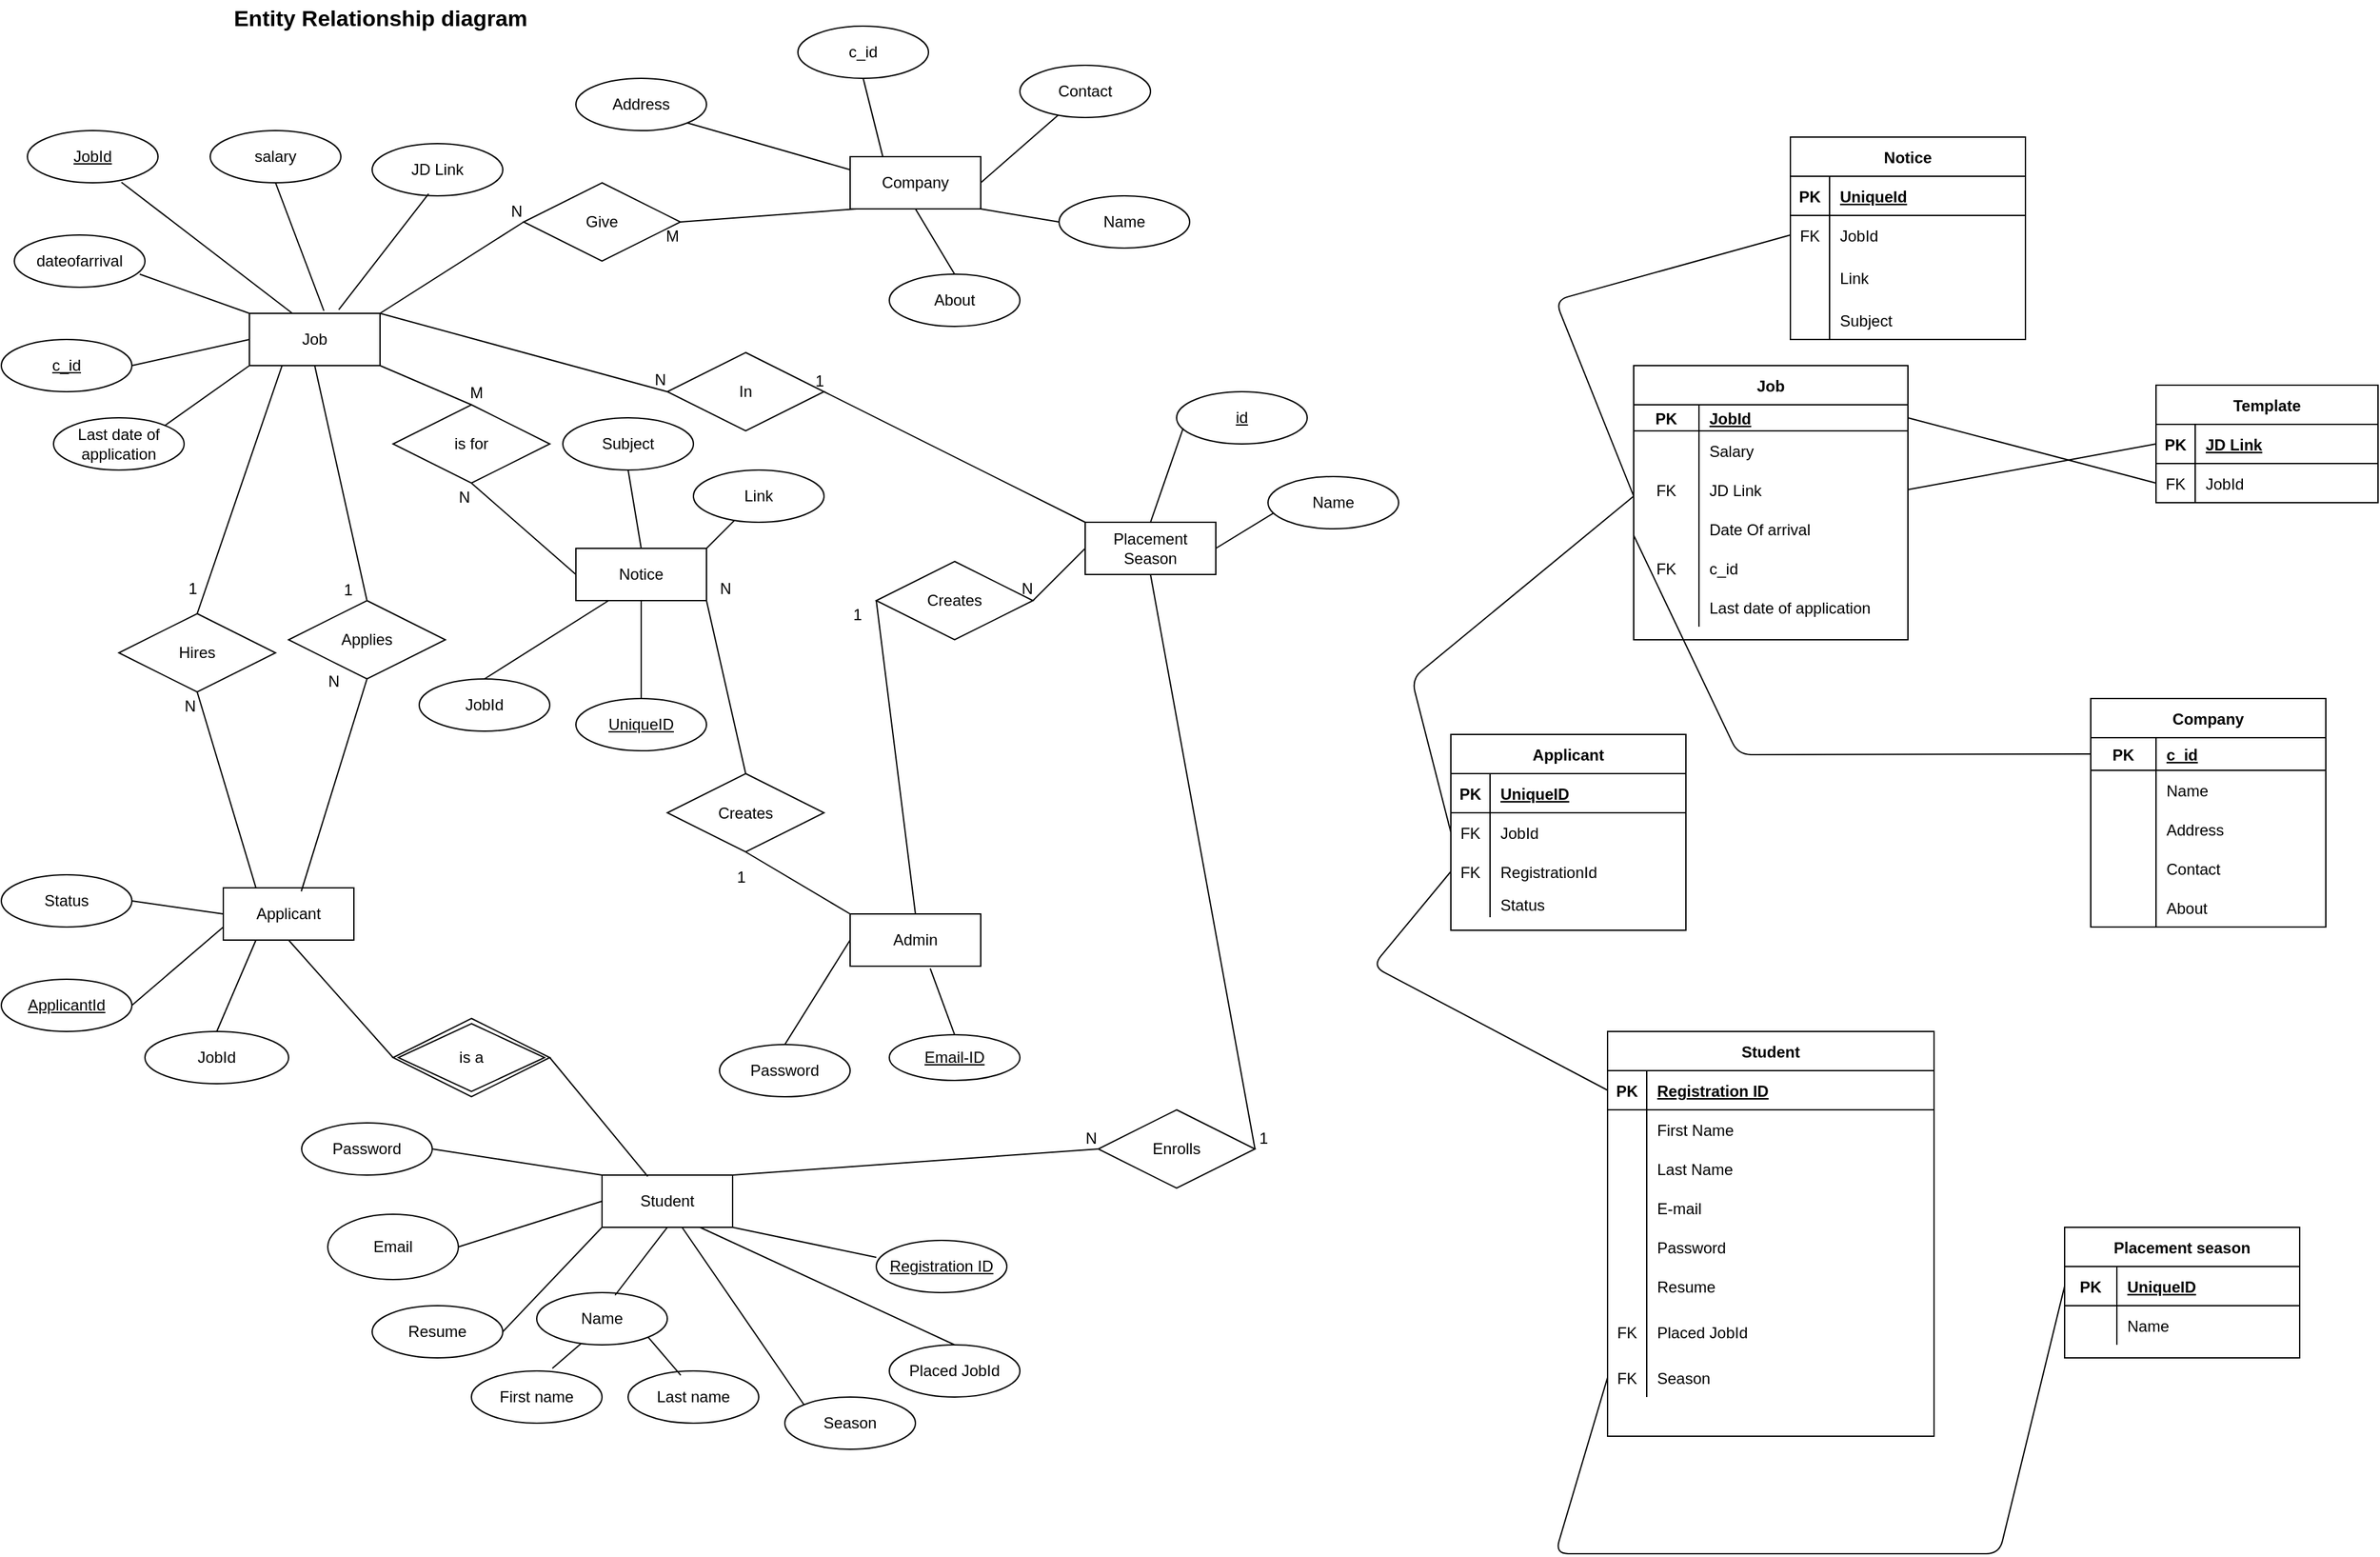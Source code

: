 <mxfile version="13.6.5">
    <diagram id="9vSM2fw5nntJJS571F1C" name="Page-1">
        <mxGraphModel dx="1897" dy="1115" grid="1" gridSize="10" guides="1" tooltips="1" connect="1" arrows="1" fold="1" page="1" pageScale="1" pageWidth="827" pageHeight="1169" math="0" shadow="0">
            <root>
                <mxCell id="0"/>
                <mxCell id="1" parent="0"/>
                <mxCell id="GA4Un4tNfJ17--tkjBRD-1" value="Admin" style="whiteSpace=wrap;html=1;align=center;" parent="1" vertex="1">
                    <mxGeometry x="680" y="740" width="100" height="40" as="geometry"/>
                </mxCell>
                <mxCell id="GA4Un4tNfJ17--tkjBRD-2" value="Password" style="ellipse;whiteSpace=wrap;html=1;align=center;" parent="1" vertex="1">
                    <mxGeometry x="580" y="840" width="100" height="40" as="geometry"/>
                </mxCell>
                <mxCell id="GA4Un4tNfJ17--tkjBRD-3" value="Email-ID" style="ellipse;whiteSpace=wrap;html=1;align=center;fontStyle=4;" parent="1" vertex="1">
                    <mxGeometry x="710" y="832.5" width="100" height="35" as="geometry"/>
                </mxCell>
                <mxCell id="GA4Un4tNfJ17--tkjBRD-10" value="Company" style="whiteSpace=wrap;html=1;align=center;" parent="1" vertex="1">
                    <mxGeometry x="680" y="160" width="100" height="40" as="geometry"/>
                </mxCell>
                <mxCell id="GA4Un4tNfJ17--tkjBRD-22" value="Address" style="ellipse;whiteSpace=wrap;html=1;align=center;" parent="1" vertex="1">
                    <mxGeometry x="470" y="100" width="100" height="40" as="geometry"/>
                </mxCell>
                <mxCell id="GA4Un4tNfJ17--tkjBRD-25" value="Contact" style="ellipse;whiteSpace=wrap;html=1;align=center;" parent="1" vertex="1">
                    <mxGeometry x="810" y="90" width="100" height="40" as="geometry"/>
                </mxCell>
                <mxCell id="GA4Un4tNfJ17--tkjBRD-27" value="salary&lt;br&gt;" style="ellipse;whiteSpace=wrap;html=1;align=center;" parent="1" vertex="1">
                    <mxGeometry x="190" y="140" width="100" height="40" as="geometry"/>
                </mxCell>
                <mxCell id="GA4Un4tNfJ17--tkjBRD-28" value="dateofarrival" style="ellipse;whiteSpace=wrap;html=1;align=center;strokeWidth=1;" parent="1" vertex="1">
                    <mxGeometry x="40" y="220" width="100" height="40" as="geometry"/>
                </mxCell>
                <mxCell id="GA4Un4tNfJ17--tkjBRD-31" value="Student" style="whiteSpace=wrap;html=1;align=center;" parent="1" vertex="1">
                    <mxGeometry x="490" y="940" width="100" height="40" as="geometry"/>
                </mxCell>
                <mxCell id="GA4Un4tNfJ17--tkjBRD-32" value="Registration ID" style="ellipse;whiteSpace=wrap;html=1;align=center;fontStyle=4;" parent="1" vertex="1">
                    <mxGeometry x="700" y="990" width="100" height="40" as="geometry"/>
                </mxCell>
                <mxCell id="GA4Un4tNfJ17--tkjBRD-33" value="Password" style="ellipse;whiteSpace=wrap;html=1;align=center;" parent="1" vertex="1">
                    <mxGeometry x="260" y="900" width="100" height="40" as="geometry"/>
                </mxCell>
                <mxCell id="GA4Un4tNfJ17--tkjBRD-35" value="Resume" style="ellipse;whiteSpace=wrap;html=1;align=center;" parent="1" vertex="1">
                    <mxGeometry x="314" y="1040" width="100" height="40" as="geometry"/>
                </mxCell>
                <mxCell id="GA4Un4tNfJ17--tkjBRD-36" value="Email" style="ellipse;whiteSpace=wrap;html=1;align=center;" parent="1" vertex="1">
                    <mxGeometry x="280" y="970" width="100" height="50" as="geometry"/>
                </mxCell>
                <mxCell id="GA4Un4tNfJ17--tkjBRD-61" value="&lt;font style=&quot;font-size: 17px;&quot;&gt;&lt;b style=&quot;font-size: 17px;&quot;&gt;&lt;span style=&quot;font-size: 17px;&quot;&gt;Entity Relationship diagram&lt;/span&gt;&lt;/b&gt;&lt;/font&gt;" style="text;html=1;align=center;verticalAlign=middle;resizable=0;points=[];autosize=1;strokeWidth=1;fillColor=none;fontStyle=0;fontSize=17;" parent="1" vertex="1">
                    <mxGeometry x="200" y="40" width="240" height="30" as="geometry"/>
                </mxCell>
                <mxCell id="6" value="Placement Season" style="whiteSpace=wrap;html=1;align=center;" parent="1" vertex="1">
                    <mxGeometry x="860" y="440" width="100" height="40" as="geometry"/>
                </mxCell>
                <mxCell id="7" value="Creates" style="shape=rhombus;perimeter=rhombusPerimeter;whiteSpace=wrap;html=1;align=center;" parent="1" vertex="1">
                    <mxGeometry x="700" y="470" width="120" height="60" as="geometry"/>
                </mxCell>
                <mxCell id="10" value="Name" style="ellipse;whiteSpace=wrap;html=1;align=center;" parent="1" vertex="1">
                    <mxGeometry x="440" y="1030" width="100" height="40" as="geometry"/>
                </mxCell>
                <mxCell id="269" value="Notice" style="shape=table;startSize=30;container=1;collapsible=1;childLayout=tableLayout;fixedRows=1;rowLines=0;fontStyle=1;align=center;resizeLast=1;" parent="1" vertex="1">
                    <mxGeometry x="1400" y="145" width="180" height="155" as="geometry"/>
                </mxCell>
                <mxCell id="270" value="" style="shape=partialRectangle;collapsible=0;dropTarget=0;pointerEvents=0;fillColor=none;top=0;left=0;bottom=1;right=0;points=[[0,0.5],[1,0.5]];portConstraint=eastwest;" parent="269" vertex="1">
                    <mxGeometry y="30" width="180" height="30" as="geometry"/>
                </mxCell>
                <mxCell id="271" value="PK" style="shape=partialRectangle;connectable=0;fillColor=none;top=0;left=0;bottom=0;right=0;fontStyle=1;overflow=hidden;" parent="270" vertex="1">
                    <mxGeometry width="30" height="30" as="geometry"/>
                </mxCell>
                <mxCell id="272" value="UniqueId" style="shape=partialRectangle;connectable=0;fillColor=none;top=0;left=0;bottom=0;right=0;align=left;spacingLeft=6;fontStyle=5;overflow=hidden;" parent="270" vertex="1">
                    <mxGeometry x="30" width="150" height="30" as="geometry"/>
                </mxCell>
                <mxCell id="273" value="" style="shape=partialRectangle;collapsible=0;dropTarget=0;pointerEvents=0;fillColor=none;top=0;left=0;bottom=0;right=0;points=[[0,0.5],[1,0.5]];portConstraint=eastwest;" parent="269" vertex="1">
                    <mxGeometry y="60" width="180" height="30" as="geometry"/>
                </mxCell>
                <mxCell id="274" value="FK" style="shape=partialRectangle;connectable=0;fillColor=none;top=0;left=0;bottom=0;right=0;editable=1;overflow=hidden;" parent="273" vertex="1">
                    <mxGeometry width="30" height="30" as="geometry"/>
                </mxCell>
                <mxCell id="275" value="JobId" style="shape=partialRectangle;connectable=0;fillColor=none;top=0;left=0;bottom=0;right=0;align=left;spacingLeft=6;overflow=hidden;" parent="273" vertex="1">
                    <mxGeometry x="30" width="150" height="30" as="geometry"/>
                </mxCell>
                <mxCell id="276" value="" style="shape=partialRectangle;collapsible=0;dropTarget=0;pointerEvents=0;fillColor=none;top=0;left=0;bottom=0;right=0;points=[[0,0.5],[1,0.5]];portConstraint=eastwest;" parent="269" vertex="1">
                    <mxGeometry y="90" width="180" height="35" as="geometry"/>
                </mxCell>
                <mxCell id="277" value="" style="shape=partialRectangle;connectable=0;fillColor=none;top=0;left=0;bottom=0;right=0;editable=1;overflow=hidden;" parent="276" vertex="1">
                    <mxGeometry width="30" height="35" as="geometry"/>
                </mxCell>
                <mxCell id="278" value="Link" style="shape=partialRectangle;connectable=0;fillColor=none;top=0;left=0;bottom=0;right=0;align=left;spacingLeft=6;overflow=hidden;" parent="276" vertex="1">
                    <mxGeometry x="30" width="150" height="35" as="geometry"/>
                </mxCell>
                <mxCell id="342" value="" style="shape=partialRectangle;collapsible=0;dropTarget=0;pointerEvents=0;fillColor=none;top=0;left=0;bottom=0;right=0;points=[[0,0.5],[1,0.5]];portConstraint=eastwest;" vertex="1" parent="269">
                    <mxGeometry y="125" width="180" height="30" as="geometry"/>
                </mxCell>
                <mxCell id="343" value="" style="shape=partialRectangle;connectable=0;fillColor=none;top=0;left=0;bottom=0;right=0;editable=1;overflow=hidden;" vertex="1" parent="342">
                    <mxGeometry width="30" height="30" as="geometry"/>
                </mxCell>
                <mxCell id="344" value="Subject" style="shape=partialRectangle;connectable=0;fillColor=none;top=0;left=0;bottom=0;right=0;align=left;spacingLeft=6;overflow=hidden;" vertex="1" parent="342">
                    <mxGeometry x="30" width="150" height="30" as="geometry"/>
                </mxCell>
                <mxCell id="12" value="First name" style="ellipse;whiteSpace=wrap;html=1;align=center;" parent="1" vertex="1">
                    <mxGeometry x="390" y="1090" width="100" height="40" as="geometry"/>
                </mxCell>
                <mxCell id="14" value="Last name" style="ellipse;whiteSpace=wrap;html=1;align=center;" parent="1" vertex="1">
                    <mxGeometry x="510" y="1090" width="100" height="40" as="geometry"/>
                </mxCell>
                <mxCell id="21" value="" style="endArrow=none;html=1;entryX=0;entryY=0.5;entryDx=0;entryDy=0;exitX=0.5;exitY=0;exitDx=0;exitDy=0;" parent="1" source="GA4Un4tNfJ17--tkjBRD-1" target="7" edge="1">
                    <mxGeometry relative="1" as="geometry">
                        <mxPoint x="610" y="580" as="sourcePoint"/>
                        <mxPoint x="620" y="580" as="targetPoint"/>
                    </mxGeometry>
                </mxCell>
                <mxCell id="22" value="1" style="resizable=0;html=1;align=right;verticalAlign=bottom;" parent="21" connectable="0" vertex="1">
                    <mxGeometry x="1" relative="1" as="geometry">
                        <mxPoint x="-10" y="19.97" as="offset"/>
                    </mxGeometry>
                </mxCell>
                <mxCell id="23" value="" style="endArrow=none;html=1;entryX=1;entryY=0.5;entryDx=0;entryDy=0;exitX=0;exitY=0.5;exitDx=0;exitDy=0;" parent="1" source="6" target="7" edge="1">
                    <mxGeometry relative="1" as="geometry">
                        <mxPoint x="460" y="580" as="sourcePoint"/>
                        <mxPoint x="620" y="580" as="targetPoint"/>
                    </mxGeometry>
                </mxCell>
                <mxCell id="24" value="N" style="resizable=0;html=1;align=right;verticalAlign=bottom;" parent="23" connectable="0" vertex="1">
                    <mxGeometry x="1" relative="1" as="geometry"/>
                </mxCell>
                <mxCell id="32" value="id" style="ellipse;whiteSpace=wrap;html=1;align=center;fontStyle=4;" parent="1" vertex="1">
                    <mxGeometry x="930" y="340" width="100" height="40" as="geometry"/>
                </mxCell>
                <mxCell id="39" value="" style="endArrow=none;html=1;entryX=0.05;entryY=0.7;entryDx=0;entryDy=0;exitX=0.5;exitY=0;exitDx=0;exitDy=0;entryPerimeter=0;" parent="1" source="6" target="32" edge="1">
                    <mxGeometry relative="1" as="geometry">
                        <mxPoint x="1030" y="400" as="sourcePoint"/>
                        <mxPoint x="580" y="280" as="targetPoint"/>
                        <Array as="points"/>
                    </mxGeometry>
                </mxCell>
                <mxCell id="42" value="Enrolls" style="shape=rhombus;perimeter=rhombusPerimeter;whiteSpace=wrap;html=1;align=center;" parent="1" vertex="1">
                    <mxGeometry x="870" y="890" width="120" height="60" as="geometry"/>
                </mxCell>
                <mxCell id="45" value="" style="endArrow=none;html=1;exitX=1;exitY=0;exitDx=0;exitDy=0;entryX=0;entryY=0.5;entryDx=0;entryDy=0;" parent="1" source="GA4Un4tNfJ17--tkjBRD-31" target="42" edge="1">
                    <mxGeometry relative="1" as="geometry">
                        <mxPoint x="670" y="630" as="sourcePoint"/>
                        <mxPoint x="830" y="630" as="targetPoint"/>
                    </mxGeometry>
                </mxCell>
                <mxCell id="46" value="N" style="resizable=0;html=1;align=right;verticalAlign=bottom;" parent="45" connectable="0" vertex="1">
                    <mxGeometry x="1" relative="1" as="geometry"/>
                </mxCell>
                <mxCell id="49" value="Give" style="shape=rhombus;perimeter=rhombusPerimeter;whiteSpace=wrap;html=1;align=center;" parent="1" vertex="1">
                    <mxGeometry x="430" y="180" width="120" height="60" as="geometry"/>
                </mxCell>
                <mxCell id="60" value="" style="endArrow=none;html=1;entryX=1;entryY=0.5;entryDx=0;entryDy=0;exitX=0.5;exitY=1;exitDx=0;exitDy=0;" parent="1" source="6" target="42" edge="1">
                    <mxGeometry relative="1" as="geometry">
                        <mxPoint x="510" y="590" as="sourcePoint"/>
                        <mxPoint x="670" y="590" as="targetPoint"/>
                    </mxGeometry>
                </mxCell>
                <mxCell id="61" value="1" style="resizable=0;html=1;align=right;verticalAlign=bottom;" parent="60" connectable="0" vertex="1">
                    <mxGeometry x="1" relative="1" as="geometry">
                        <mxPoint x="10.1" y="0.54" as="offset"/>
                    </mxGeometry>
                </mxCell>
                <mxCell id="62" value="" style="endArrow=none;html=1;exitX=0.35;exitY=0.025;exitDx=0;exitDy=0;exitPerimeter=0;entryX=1;entryY=0.5;entryDx=0;entryDy=0;" parent="1" source="GA4Un4tNfJ17--tkjBRD-31" target="309" edge="1">
                    <mxGeometry relative="1" as="geometry">
                        <mxPoint x="410" y="820" as="sourcePoint"/>
                        <mxPoint x="410" y="820" as="targetPoint"/>
                    </mxGeometry>
                </mxCell>
                <mxCell id="63" value="" style="resizable=0;html=1;align=right;verticalAlign=bottom;" parent="62" connectable="0" vertex="1">
                    <mxGeometry x="1" relative="1" as="geometry">
                        <mxPoint x="-0.13" y="19.9" as="offset"/>
                    </mxGeometry>
                </mxCell>
                <mxCell id="67" value="Job" style="whiteSpace=wrap;html=1;align=center;" parent="1" vertex="1">
                    <mxGeometry x="220" y="280" width="100" height="40" as="geometry"/>
                </mxCell>
                <mxCell id="70" value="" style="endArrow=none;html=1;entryX=0.5;entryY=1;entryDx=0;entryDy=0;exitX=0.57;exitY=-0.05;exitDx=0;exitDy=0;exitPerimeter=0;" parent="1" source="67" target="GA4Un4tNfJ17--tkjBRD-27" edge="1">
                    <mxGeometry relative="1" as="geometry">
                        <mxPoint x="330" y="460" as="sourcePoint"/>
                        <mxPoint x="490" y="460" as="targetPoint"/>
                    </mxGeometry>
                </mxCell>
                <mxCell id="72" value="" style="endArrow=none;html=1;exitX=0.5;exitY=0;exitDx=0;exitDy=0;entryX=0;entryY=0.5;entryDx=0;entryDy=0;" parent="1" source="GA4Un4tNfJ17--tkjBRD-2" target="GA4Un4tNfJ17--tkjBRD-1" edge="1">
                    <mxGeometry relative="1" as="geometry">
                        <mxPoint x="330" y="460" as="sourcePoint"/>
                        <mxPoint x="490" y="460" as="targetPoint"/>
                    </mxGeometry>
                </mxCell>
                <mxCell id="73" value="" style="endArrow=none;html=1;exitX=0.5;exitY=0;exitDx=0;exitDy=0;entryX=0.613;entryY=1.042;entryDx=0;entryDy=0;entryPerimeter=0;" parent="1" source="GA4Un4tNfJ17--tkjBRD-3" target="GA4Un4tNfJ17--tkjBRD-1" edge="1">
                    <mxGeometry relative="1" as="geometry">
                        <mxPoint x="330" y="460" as="sourcePoint"/>
                        <mxPoint x="490" y="460" as="targetPoint"/>
                    </mxGeometry>
                </mxCell>
                <mxCell id="75" value="" style="endArrow=none;html=1;exitX=0.96;exitY=0.75;exitDx=0;exitDy=0;exitPerimeter=0;entryX=0;entryY=0;entryDx=0;entryDy=0;" parent="1" source="GA4Un4tNfJ17--tkjBRD-28" target="67" edge="1">
                    <mxGeometry relative="1" as="geometry">
                        <mxPoint x="330" y="340" as="sourcePoint"/>
                        <mxPoint x="490" y="340" as="targetPoint"/>
                    </mxGeometry>
                </mxCell>
                <mxCell id="78" value="" style="endArrow=none;html=1;entryX=1;entryY=0.5;entryDx=0;entryDy=0;" parent="1" source="GA4Un4tNfJ17--tkjBRD-25" target="GA4Un4tNfJ17--tkjBRD-10" edge="1">
                    <mxGeometry relative="1" as="geometry">
                        <mxPoint x="414" y="249.5" as="sourcePoint"/>
                        <mxPoint x="574" y="249.5" as="targetPoint"/>
                    </mxGeometry>
                </mxCell>
                <mxCell id="79" value="" style="endArrow=none;html=1;exitX=0.5;exitY=1;exitDx=0;exitDy=0;entryX=0.25;entryY=0;entryDx=0;entryDy=0;" parent="1" source="106" target="GA4Un4tNfJ17--tkjBRD-10" edge="1">
                    <mxGeometry relative="1" as="geometry">
                        <mxPoint x="701" y="108" as="sourcePoint"/>
                        <mxPoint x="630" y="160" as="targetPoint"/>
                    </mxGeometry>
                </mxCell>
                <mxCell id="80" value="" style="endArrow=none;html=1;entryX=0;entryY=0.25;entryDx=0;entryDy=0;exitX=1;exitY=1;exitDx=0;exitDy=0;" parent="1" source="GA4Un4tNfJ17--tkjBRD-22" target="GA4Un4tNfJ17--tkjBRD-10" edge="1">
                    <mxGeometry relative="1" as="geometry">
                        <mxPoint x="330" y="340" as="sourcePoint"/>
                        <mxPoint x="490" y="340" as="targetPoint"/>
                    </mxGeometry>
                </mxCell>
                <mxCell id="82" value="In" style="shape=rhombus;perimeter=rhombusPerimeter;whiteSpace=wrap;html=1;align=center;" parent="1" vertex="1">
                    <mxGeometry x="540" y="310" width="120" height="60" as="geometry"/>
                </mxCell>
                <mxCell id="84" value="" style="endArrow=none;html=1;entryX=0;entryY=0.5;entryDx=0;entryDy=0;" parent="1" target="82" edge="1">
                    <mxGeometry relative="1" as="geometry">
                        <mxPoint x="320" y="280" as="sourcePoint"/>
                        <mxPoint x="490" y="340" as="targetPoint"/>
                    </mxGeometry>
                </mxCell>
                <mxCell id="85" value="N" style="resizable=0;html=1;align=right;verticalAlign=bottom;" parent="84" connectable="0" vertex="1">
                    <mxGeometry x="1" relative="1" as="geometry"/>
                </mxCell>
                <mxCell id="86" value="" style="endArrow=none;html=1;entryX=1;entryY=0.5;entryDx=0;entryDy=0;exitX=0;exitY=0;exitDx=0;exitDy=0;" parent="1" source="6" target="82" edge="1">
                    <mxGeometry relative="1" as="geometry">
                        <mxPoint x="330" y="340" as="sourcePoint"/>
                        <mxPoint x="760" y="410" as="targetPoint"/>
                    </mxGeometry>
                </mxCell>
                <mxCell id="87" value="1" style="resizable=0;html=1;align=right;verticalAlign=bottom;" parent="86" connectable="0" vertex="1">
                    <mxGeometry x="1" relative="1" as="geometry"/>
                </mxCell>
                <mxCell id="88" value="" style="endArrow=none;html=1;entryX=1;entryY=0.5;entryDx=0;entryDy=0;exitX=0;exitY=1;exitDx=0;exitDy=0;" parent="1" target="49" edge="1">
                    <mxGeometry relative="1" as="geometry">
                        <mxPoint x="685" y="200" as="sourcePoint"/>
                        <mxPoint x="555" y="210" as="targetPoint"/>
                    </mxGeometry>
                </mxCell>
                <mxCell id="89" value="M" style="resizable=0;html=1;align=right;verticalAlign=bottom;" parent="88" connectable="0" vertex="1">
                    <mxGeometry x="1" relative="1" as="geometry">
                        <mxPoint x="-0.02" y="19.71" as="offset"/>
                    </mxGeometry>
                </mxCell>
                <mxCell id="93" value="" style="endArrow=none;html=1;entryX=0;entryY=0.5;entryDx=0;entryDy=0;exitX=1;exitY=0;exitDx=0;exitDy=0;" parent="1" source="67" target="49" edge="1">
                    <mxGeometry relative="1" as="geometry">
                        <mxPoint x="330" y="420" as="sourcePoint"/>
                        <mxPoint x="490" y="420" as="targetPoint"/>
                    </mxGeometry>
                </mxCell>
                <mxCell id="94" value="N" style="resizable=0;html=1;align=right;verticalAlign=bottom;" parent="93" connectable="0" vertex="1">
                    <mxGeometry x="1" relative="1" as="geometry">
                        <mxPoint x="-0.24" y="0.15" as="offset"/>
                    </mxGeometry>
                </mxCell>
                <mxCell id="95" value="" style="endArrow=none;html=1;exitX=0.5;exitY=1;exitDx=0;exitDy=0;entryX=0.6;entryY=0.05;entryDx=0;entryDy=0;curved=1;entryPerimeter=0;" parent="1" source="GA4Un4tNfJ17--tkjBRD-31" target="10" edge="1">
                    <mxGeometry relative="1" as="geometry">
                        <mxPoint x="516" y="600" as="sourcePoint"/>
                        <mxPoint x="470" y="750" as="targetPoint"/>
                        <Array as="points"/>
                    </mxGeometry>
                </mxCell>
                <mxCell id="96" value="" style="endArrow=none;html=1;exitX=1;exitY=1;exitDx=0;exitDy=0;entryX=0;entryY=0.325;entryDx=0;entryDy=0;curved=1;entryPerimeter=0;" parent="1" source="GA4Un4tNfJ17--tkjBRD-31" target="GA4Un4tNfJ17--tkjBRD-32" edge="1">
                    <mxGeometry relative="1" as="geometry">
                        <mxPoint x="516" y="660" as="sourcePoint"/>
                        <mxPoint x="470" y="810" as="targetPoint"/>
                        <Array as="points"/>
                    </mxGeometry>
                </mxCell>
                <mxCell id="97" value="" style="endArrow=none;html=1;exitX=1;exitY=0.5;exitDx=0;exitDy=0;entryX=0;entryY=1;entryDx=0;entryDy=0;" parent="1" source="GA4Un4tNfJ17--tkjBRD-35" target="GA4Un4tNfJ17--tkjBRD-31" edge="1">
                    <mxGeometry relative="1" as="geometry">
                        <mxPoint x="410" y="740" as="sourcePoint"/>
                        <mxPoint x="570" y="740" as="targetPoint"/>
                    </mxGeometry>
                </mxCell>
                <mxCell id="98" value="" style="endArrow=none;html=1;entryX=0;entryY=0.5;entryDx=0;entryDy=0;exitX=1;exitY=0.5;exitDx=0;exitDy=0;" parent="1" source="GA4Un4tNfJ17--tkjBRD-36" target="GA4Un4tNfJ17--tkjBRD-31" edge="1">
                    <mxGeometry relative="1" as="geometry">
                        <mxPoint x="230" y="810" as="sourcePoint"/>
                        <mxPoint x="390" y="810" as="targetPoint"/>
                    </mxGeometry>
                </mxCell>
                <mxCell id="99" value="" style="endArrow=none;html=1;exitX=1;exitY=0.5;exitDx=0;exitDy=0;entryX=0;entryY=0;entryDx=0;entryDy=0;" parent="1" source="GA4Un4tNfJ17--tkjBRD-33" target="GA4Un4tNfJ17--tkjBRD-31" edge="1">
                    <mxGeometry relative="1" as="geometry">
                        <mxPoint x="410" y="740" as="sourcePoint"/>
                        <mxPoint x="570" y="740" as="targetPoint"/>
                    </mxGeometry>
                </mxCell>
                <mxCell id="100" value="" style="endArrow=none;html=1;entryX=1;entryY=1;entryDx=0;entryDy=0;exitX=0.403;exitY=0.083;exitDx=0;exitDy=0;exitPerimeter=0;" parent="1" source="14" target="10" edge="1">
                    <mxGeometry relative="1" as="geometry">
                        <mxPoint x="410" y="1100" as="sourcePoint"/>
                        <mxPoint x="570" y="1100" as="targetPoint"/>
                    </mxGeometry>
                </mxCell>
                <mxCell id="101" value="" style="endArrow=none;html=1;entryX=0.34;entryY=0.975;entryDx=0;entryDy=0;entryPerimeter=0;exitX=0.62;exitY=-0.05;exitDx=0;exitDy=0;exitPerimeter=0;" parent="1" source="12" target="10" edge="1">
                    <mxGeometry relative="1" as="geometry">
                        <mxPoint x="140" y="1080" as="sourcePoint"/>
                        <mxPoint x="300" y="1080" as="targetPoint"/>
                    </mxGeometry>
                </mxCell>
                <mxCell id="102" value="" style="endArrow=none;html=1;entryX=0.5;entryY=0;entryDx=0;entryDy=0;exitX=0.5;exitY=1;exitDx=0;exitDy=0;" parent="1" source="67" target="370" edge="1">
                    <mxGeometry relative="1" as="geometry">
                        <mxPoint x="120" y="530" as="sourcePoint"/>
                        <mxPoint x="310.0" y="500" as="targetPoint"/>
                    </mxGeometry>
                </mxCell>
                <mxCell id="103" value="1" style="resizable=0;html=1;align=right;verticalAlign=bottom;" parent="102" connectable="0" vertex="1">
                    <mxGeometry x="1" relative="1" as="geometry">
                        <mxPoint x="-10.03" y="-0.1" as="offset"/>
                    </mxGeometry>
                </mxCell>
                <mxCell id="104" value="c_id" style="ellipse;whiteSpace=wrap;html=1;align=center;fontStyle=4;" parent="1" vertex="1">
                    <mxGeometry x="30" y="300" width="100" height="40" as="geometry"/>
                </mxCell>
                <mxCell id="105" value="" style="endArrow=none;html=1;exitX=1;exitY=0.5;exitDx=0;exitDy=0;entryX=0;entryY=0.5;entryDx=0;entryDy=0;curved=1;" parent="1" source="104" target="67" edge="1">
                    <mxGeometry relative="1" as="geometry">
                        <mxPoint x="516" y="400" as="sourcePoint"/>
                        <mxPoint x="470" y="550" as="targetPoint"/>
                        <Array as="points"/>
                    </mxGeometry>
                </mxCell>
                <mxCell id="106" value="c_id" style="ellipse;whiteSpace=wrap;html=1;align=center;" parent="1" vertex="1">
                    <mxGeometry x="640" y="60" width="100" height="40" as="geometry"/>
                </mxCell>
                <mxCell id="123" value="Hires" style="shape=rhombus;perimeter=rhombusPerimeter;whiteSpace=wrap;html=1;align=center;" parent="1" vertex="1">
                    <mxGeometry x="120" y="510" width="120" height="60" as="geometry"/>
                </mxCell>
                <mxCell id="125" value="" style="endArrow=none;html=1;exitX=0.25;exitY=1;exitDx=0;exitDy=0;entryX=0.5;entryY=0;entryDx=0;entryDy=0;" parent="1" source="67" target="123" edge="1">
                    <mxGeometry relative="1" as="geometry">
                        <mxPoint x="280" y="520" as="sourcePoint"/>
                        <mxPoint x="440" y="520" as="targetPoint"/>
                    </mxGeometry>
                </mxCell>
                <mxCell id="126" value="1" style="resizable=0;html=1;align=right;verticalAlign=bottom;" parent="125" connectable="0" vertex="1">
                    <mxGeometry x="1" relative="1" as="geometry">
                        <mxPoint x="0.1" y="-10.49" as="offset"/>
                    </mxGeometry>
                </mxCell>
                <mxCell id="127" value="" style="endArrow=none;html=1;entryX=0.5;entryY=1;entryDx=0;entryDy=0;exitX=0.25;exitY=0;exitDx=0;exitDy=0;" parent="1" source="310" target="123" edge="1">
                    <mxGeometry relative="1" as="geometry">
                        <mxPoint x="200" y="650" as="sourcePoint"/>
                        <mxPoint x="110" y="640" as="targetPoint"/>
                    </mxGeometry>
                </mxCell>
                <mxCell id="128" value="N" style="resizable=0;html=1;align=right;verticalAlign=bottom;" parent="127" connectable="0" vertex="1">
                    <mxGeometry x="1" relative="1" as="geometry">
                        <mxPoint x="-0.22" y="19.82" as="offset"/>
                    </mxGeometry>
                </mxCell>
                <mxCell id="129" value="Placed JobId" style="ellipse;whiteSpace=wrap;html=1;align=center;" parent="1" vertex="1">
                    <mxGeometry x="710" y="1070" width="100" height="40" as="geometry"/>
                </mxCell>
                <mxCell id="132" value="" style="endArrow=none;html=1;entryX=0.5;entryY=0;entryDx=0;entryDy=0;exitX=0.75;exitY=1;exitDx=0;exitDy=0;" parent="1" source="GA4Un4tNfJ17--tkjBRD-31" target="129" edge="1">
                    <mxGeometry relative="1" as="geometry">
                        <mxPoint x="160" y="970" as="sourcePoint"/>
                        <mxPoint x="320" y="970" as="targetPoint"/>
                        <Array as="points"/>
                    </mxGeometry>
                </mxCell>
                <mxCell id="133" value="About" style="ellipse;whiteSpace=wrap;html=1;align=center;" parent="1" vertex="1">
                    <mxGeometry x="710" y="250" width="100" height="40" as="geometry"/>
                </mxCell>
                <mxCell id="134" value="" style="endArrow=none;html=1;exitX=0.5;exitY=1;exitDx=0;exitDy=0;entryX=0.5;entryY=0;entryDx=0;entryDy=0;" parent="1" source="GA4Un4tNfJ17--tkjBRD-10" target="133" edge="1">
                    <mxGeometry relative="1" as="geometry">
                        <mxPoint x="400" y="310" as="sourcePoint"/>
                        <mxPoint x="560" y="310" as="targetPoint"/>
                    </mxGeometry>
                </mxCell>
                <mxCell id="148" value="Creates" style="shape=rhombus;perimeter=rhombusPerimeter;whiteSpace=wrap;html=1;align=center;" parent="1" vertex="1">
                    <mxGeometry x="540" y="632.5" width="120" height="60" as="geometry"/>
                </mxCell>
                <mxCell id="152" value="Notice" style="whiteSpace=wrap;html=1;align=center;" parent="1" vertex="1">
                    <mxGeometry x="470" y="460" width="100" height="40" as="geometry"/>
                </mxCell>
                <mxCell id="153" value="is for" style="shape=rhombus;perimeter=rhombusPerimeter;whiteSpace=wrap;html=1;align=center;" parent="1" vertex="1">
                    <mxGeometry x="330" y="350" width="120" height="60" as="geometry"/>
                </mxCell>
                <mxCell id="154" value="" style="endArrow=none;html=1;exitX=0;exitY=0.5;exitDx=0;exitDy=0;entryX=0.5;entryY=1;entryDx=0;entryDy=0;" parent="1" source="152" target="153" edge="1">
                    <mxGeometry relative="1" as="geometry">
                        <mxPoint x="420" y="410" as="sourcePoint"/>
                        <mxPoint x="580" y="410" as="targetPoint"/>
                    </mxGeometry>
                </mxCell>
                <mxCell id="155" value="N" style="resizable=0;html=1;align=right;verticalAlign=bottom;" parent="154" connectable="0" vertex="1">
                    <mxGeometry x="1" relative="1" as="geometry">
                        <mxPoint x="-0.19" y="19.96" as="offset"/>
                    </mxGeometry>
                </mxCell>
                <mxCell id="157" value="" style="endArrow=none;html=1;exitX=1;exitY=1;exitDx=0;exitDy=0;entryX=0.5;entryY=0;entryDx=0;entryDy=0;" parent="1" source="67" target="153" edge="1">
                    <mxGeometry relative="1" as="geometry">
                        <mxPoint x="420" y="520" as="sourcePoint"/>
                        <mxPoint x="580" y="520" as="targetPoint"/>
                    </mxGeometry>
                </mxCell>
                <mxCell id="158" value="M" style="resizable=0;html=1;align=right;verticalAlign=bottom;" parent="157" connectable="0" vertex="1">
                    <mxGeometry x="1" relative="1" as="geometry">
                        <mxPoint x="10.07" y="0.05" as="offset"/>
                    </mxGeometry>
                </mxCell>
                <mxCell id="159" value="" style="endArrow=none;html=1;exitX=0.5;exitY=0;exitDx=0;exitDy=0;entryX=1;entryY=1;entryDx=0;entryDy=0;" parent="1" source="148" target="152" edge="1">
                    <mxGeometry relative="1" as="geometry">
                        <mxPoint x="420" y="480" as="sourcePoint"/>
                        <mxPoint x="580" y="480" as="targetPoint"/>
                    </mxGeometry>
                </mxCell>
                <mxCell id="160" value="N" style="resizable=0;html=1;align=right;verticalAlign=bottom;" parent="159" connectable="0" vertex="1">
                    <mxGeometry x="1" relative="1" as="geometry">
                        <mxPoint x="19.95" y="-0.03" as="offset"/>
                    </mxGeometry>
                </mxCell>
                <mxCell id="188" value="JobId" style="ellipse;whiteSpace=wrap;html=1;align=center;fontStyle=4;" parent="1" vertex="1">
                    <mxGeometry x="50" y="140" width="100" height="40" as="geometry"/>
                </mxCell>
                <mxCell id="189" value="" style="endArrow=none;html=1;entryX=0.72;entryY=0.99;entryDx=0;entryDy=0;entryPerimeter=0;exitX=0.324;exitY=-0.01;exitDx=0;exitDy=0;exitPerimeter=0;" parent="1" source="67" target="188" edge="1">
                    <mxGeometry relative="1" as="geometry">
                        <mxPoint x="270" y="280" as="sourcePoint"/>
                        <mxPoint x="430" y="280" as="targetPoint"/>
                    </mxGeometry>
                </mxCell>
                <mxCell id="205" value="Name" style="ellipse;whiteSpace=wrap;html=1;align=center;" parent="1" vertex="1">
                    <mxGeometry x="840" y="190" width="100" height="40" as="geometry"/>
                </mxCell>
                <mxCell id="206" value="" style="endArrow=none;html=1;exitX=1;exitY=1;exitDx=0;exitDy=0;entryX=0;entryY=0.5;entryDx=0;entryDy=0;" parent="1" source="GA4Un4tNfJ17--tkjBRD-10" target="205" edge="1">
                    <mxGeometry relative="1" as="geometry">
                        <mxPoint x="530" y="60" as="sourcePoint"/>
                        <mxPoint x="690" y="60" as="targetPoint"/>
                    </mxGeometry>
                </mxCell>
                <mxCell id="237" value="JD Link" style="ellipse;whiteSpace=wrap;html=1;align=center;" parent="1" vertex="1">
                    <mxGeometry x="314" y="150" width="100" height="40" as="geometry"/>
                </mxCell>
                <mxCell id="238" value="" style="endArrow=none;html=1;exitX=0.432;exitY=0.96;exitDx=0;exitDy=0;exitPerimeter=0;entryX=0.684;entryY=-0.07;entryDx=0;entryDy=0;entryPerimeter=0;" parent="1" source="237" target="67" edge="1">
                    <mxGeometry relative="1" as="geometry">
                        <mxPoint x="310" y="350" as="sourcePoint"/>
                        <mxPoint x="470" y="350" as="targetPoint"/>
                    </mxGeometry>
                </mxCell>
                <mxCell id="295" value="" style="endArrow=none;html=1;exitX=0;exitY=0.5;exitDx=0;exitDy=0;entryX=0;entryY=0.5;entryDx=0;entryDy=0;" parent="1" source="286" edge="1">
                    <mxGeometry width="50" height="50" relative="1" as="geometry">
                        <mxPoint x="910" y="740" as="sourcePoint"/>
                        <mxPoint x="1280" y="420" as="targetPoint"/>
                        <Array as="points">
                            <mxPoint x="1110" y="560"/>
                        </Array>
                    </mxGeometry>
                </mxCell>
                <mxCell id="296" value="" style="endArrow=none;html=1;entryX=0;entryY=0.5;entryDx=0;entryDy=0;exitX=0;exitY=0.5;exitDx=0;exitDy=0;" parent="1" source="162" target="289" edge="1">
                    <mxGeometry width="50" height="50" relative="1" as="geometry">
                        <mxPoint x="1170" y="740" as="sourcePoint"/>
                        <mxPoint x="1220" y="690" as="targetPoint"/>
                        <Array as="points">
                            <mxPoint x="1080" y="780"/>
                        </Array>
                    </mxGeometry>
                </mxCell>
                <mxCell id="297" value="" style="endArrow=none;html=1;entryX=1;entryY=0.5;entryDx=0;entryDy=0;exitX=0;exitY=0.5;exitDx=0;exitDy=0;" parent="1" source="244" target="240" edge="1">
                    <mxGeometry width="50" height="50" relative="1" as="geometry">
                        <mxPoint x="1170" y="740" as="sourcePoint"/>
                        <mxPoint x="1220" y="690" as="targetPoint"/>
                    </mxGeometry>
                </mxCell>
                <mxCell id="298" value="" style="endArrow=none;html=1;entryX=0;entryY=0.5;entryDx=0;entryDy=0;exitX=1;exitY=0.5;exitDx=0;exitDy=0;" parent="1" source="302" target="247" edge="1">
                    <mxGeometry width="50" height="50" relative="1" as="geometry">
                        <mxPoint x="1460" y="450" as="sourcePoint"/>
                        <mxPoint x="1220" y="690" as="targetPoint"/>
                    </mxGeometry>
                </mxCell>
                <mxCell id="299" value="" style="endArrow=none;html=1;entryX=0;entryY=0.5;entryDx=0;entryDy=0;exitX=0;exitY=0.5;exitDx=0;exitDy=0;" parent="1" target="191" edge="1">
                    <mxGeometry width="50" height="50" relative="1" as="geometry">
                        <mxPoint x="1280" y="450" as="sourcePoint"/>
                        <mxPoint x="1220" y="690" as="targetPoint"/>
                        <Array as="points">
                            <mxPoint x="1360" y="618"/>
                        </Array>
                    </mxGeometry>
                </mxCell>
                <mxCell id="300" value="" style="endArrow=none;html=1;entryX=0;entryY=0.5;entryDx=0;entryDy=0;exitX=0;exitY=0.5;exitDx=0;exitDy=0;" parent="1" target="273" edge="1">
                    <mxGeometry width="50" height="50" relative="1" as="geometry">
                        <mxPoint x="1280" y="420" as="sourcePoint"/>
                        <mxPoint x="1220" y="610" as="targetPoint"/>
                        <Array as="points">
                            <mxPoint x="1220" y="270"/>
                        </Array>
                    </mxGeometry>
                </mxCell>
                <mxCell id="309" value="is a" style="shape=rhombus;double=1;perimeter=rhombusPerimeter;whiteSpace=wrap;html=1;align=center;" parent="1" vertex="1">
                    <mxGeometry x="330" y="820" width="120" height="60" as="geometry"/>
                </mxCell>
                <mxCell id="310" value="Applicant" style="whiteSpace=wrap;html=1;align=center;" parent="1" vertex="1">
                    <mxGeometry x="200" y="720" width="100" height="40" as="geometry"/>
                </mxCell>
                <mxCell id="311" value="" style="endArrow=none;html=1;exitX=0.597;exitY=0.067;exitDx=0;exitDy=0;exitPerimeter=0;entryX=0.5;entryY=1;entryDx=0;entryDy=0;" parent="1" source="310" target="370" edge="1">
                    <mxGeometry relative="1" as="geometry">
                        <mxPoint x="360" y="590" as="sourcePoint"/>
                        <mxPoint x="310.0" y="560" as="targetPoint"/>
                    </mxGeometry>
                </mxCell>
                <mxCell id="312" value="N" style="resizable=0;html=1;align=right;verticalAlign=bottom;" parent="311" connectable="0" vertex="1">
                    <mxGeometry x="1" relative="1" as="geometry">
                        <mxPoint x="-20.11" y="10.37" as="offset"/>
                    </mxGeometry>
                </mxCell>
                <mxCell id="313" value="" style="endArrow=none;html=1;exitX=0.5;exitY=1;exitDx=0;exitDy=0;entryX=0;entryY=0.5;entryDx=0;entryDy=0;" parent="1" source="310" target="309" edge="1">
                    <mxGeometry relative="1" as="geometry">
                        <mxPoint x="360" y="640" as="sourcePoint"/>
                        <mxPoint x="520" y="640" as="targetPoint"/>
                    </mxGeometry>
                </mxCell>
                <mxCell id="314" value="JobId" style="ellipse;whiteSpace=wrap;html=1;align=center;" parent="1" vertex="1">
                    <mxGeometry x="140" y="830" width="110" height="40" as="geometry"/>
                </mxCell>
                <mxCell id="317" value="" style="endArrow=none;html=1;exitX=0.5;exitY=0;exitDx=0;exitDy=0;entryX=0.25;entryY=1;entryDx=0;entryDy=0;" parent="1" source="314" target="310" edge="1">
                    <mxGeometry relative="1" as="geometry">
                        <mxPoint x="270" y="640" as="sourcePoint"/>
                        <mxPoint x="430" y="640" as="targetPoint"/>
                    </mxGeometry>
                </mxCell>
                <mxCell id="318" value="ApplicantId" style="ellipse;whiteSpace=wrap;html=1;align=center;fontStyle=4;" parent="1" vertex="1">
                    <mxGeometry x="30" y="790" width="100" height="40" as="geometry"/>
                </mxCell>
                <mxCell id="319" value="" style="endArrow=none;html=1;exitX=1;exitY=0.5;exitDx=0;exitDy=0;entryX=0;entryY=0.75;entryDx=0;entryDy=0;" parent="1" source="318" target="310" edge="1">
                    <mxGeometry relative="1" as="geometry">
                        <mxPoint x="270" y="640" as="sourcePoint"/>
                        <mxPoint x="430" y="640" as="targetPoint"/>
                    </mxGeometry>
                </mxCell>
                <mxCell id="320" value="Status" style="ellipse;whiteSpace=wrap;html=1;align=center;" parent="1" vertex="1">
                    <mxGeometry x="30" y="710" width="100" height="40" as="geometry"/>
                </mxCell>
                <mxCell id="321" value="" style="endArrow=none;html=1;exitX=1;exitY=0.5;exitDx=0;exitDy=0;" parent="1" source="320" edge="1">
                    <mxGeometry relative="1" as="geometry">
                        <mxPoint x="270" y="640" as="sourcePoint"/>
                        <mxPoint x="200" y="740" as="targetPoint"/>
                    </mxGeometry>
                </mxCell>
                <mxCell id="322" value="" style="endArrow=none;html=1;entryX=0;entryY=1;entryDx=0;entryDy=0;exitX=1;exitY=0;exitDx=0;exitDy=0;" parent="1" source="323" target="67" edge="1">
                    <mxGeometry relative="1" as="geometry">
                        <mxPoint x="170" y="370" as="sourcePoint"/>
                        <mxPoint x="500" y="540" as="targetPoint"/>
                    </mxGeometry>
                </mxCell>
                <mxCell id="323" value="Last date of application" style="ellipse;whiteSpace=wrap;html=1;align=center;" parent="1" vertex="1">
                    <mxGeometry x="70" y="360" width="100" height="40" as="geometry"/>
                </mxCell>
                <mxCell id="224" value="Job" style="shape=table;startSize=30;container=1;collapsible=1;childLayout=tableLayout;fixedRows=1;rowLines=0;fontStyle=1;align=center;resizeLast=1;" parent="1" vertex="1">
                    <mxGeometry x="1280" y="320" width="210" height="210" as="geometry"/>
                </mxCell>
                <mxCell id="302" value="" style="shape=partialRectangle;collapsible=0;dropTarget=0;pointerEvents=0;fillColor=none;top=0;left=0;bottom=1;right=0;points=[[0,0.5],[1,0.5]];portConstraint=eastwest;" parent="224" vertex="1">
                    <mxGeometry y="30" width="210" height="20" as="geometry"/>
                </mxCell>
                <mxCell id="303" value="PK" style="shape=partialRectangle;connectable=0;fillColor=none;top=0;left=0;bottom=0;right=0;fontStyle=1;overflow=hidden;" parent="302" vertex="1">
                    <mxGeometry width="50" height="20" as="geometry"/>
                </mxCell>
                <mxCell id="304" value="JobId" style="shape=partialRectangle;connectable=0;fillColor=none;top=0;left=0;bottom=0;right=0;align=left;spacingLeft=6;fontStyle=5;overflow=hidden;" parent="302" vertex="1">
                    <mxGeometry x="50" width="160" height="20" as="geometry"/>
                </mxCell>
                <mxCell id="231" value="" style="shape=partialRectangle;collapsible=0;dropTarget=0;pointerEvents=0;fillColor=none;top=0;left=0;bottom=0;right=0;points=[[0,0.5],[1,0.5]];portConstraint=eastwest;" parent="224" vertex="1">
                    <mxGeometry y="50" width="210" height="30" as="geometry"/>
                </mxCell>
                <mxCell id="232" value="" style="shape=partialRectangle;connectable=0;fillColor=none;top=0;left=0;bottom=0;right=0;editable=1;overflow=hidden;" parent="231" vertex="1">
                    <mxGeometry width="50" height="30" as="geometry"/>
                </mxCell>
                <mxCell id="233" value="Salary" style="shape=partialRectangle;connectable=0;fillColor=none;top=0;left=0;bottom=0;right=0;align=left;spacingLeft=6;overflow=hidden;" parent="231" vertex="1">
                    <mxGeometry x="50" width="160" height="30" as="geometry"/>
                </mxCell>
                <mxCell id="240" value="" style="shape=partialRectangle;collapsible=0;dropTarget=0;pointerEvents=0;fillColor=none;top=0;left=0;bottom=0;right=0;points=[[0,0.5],[1,0.5]];portConstraint=eastwest;" parent="224" vertex="1">
                    <mxGeometry y="80" width="210" height="30" as="geometry"/>
                </mxCell>
                <mxCell id="241" value="FK" style="shape=partialRectangle;connectable=0;fillColor=none;top=0;left=0;bottom=0;right=0;fontStyle=0;overflow=hidden;" parent="240" vertex="1">
                    <mxGeometry width="50" height="30" as="geometry"/>
                </mxCell>
                <mxCell id="242" value="JD Link" style="shape=partialRectangle;connectable=0;fillColor=none;top=0;left=0;bottom=0;right=0;align=left;spacingLeft=6;fontStyle=0;overflow=hidden;" parent="240" vertex="1">
                    <mxGeometry x="50" width="160" height="30" as="geometry"/>
                </mxCell>
                <mxCell id="234" value="" style="shape=partialRectangle;collapsible=0;dropTarget=0;pointerEvents=0;fillColor=none;top=0;left=0;bottom=0;right=0;points=[[0,0.5],[1,0.5]];portConstraint=eastwest;" parent="224" vertex="1">
                    <mxGeometry y="110" width="210" height="30" as="geometry"/>
                </mxCell>
                <mxCell id="235" value="" style="shape=partialRectangle;connectable=0;fillColor=none;top=0;left=0;bottom=0;right=0;editable=1;overflow=hidden;" parent="234" vertex="1">
                    <mxGeometry width="50" height="30" as="geometry"/>
                </mxCell>
                <mxCell id="236" value="Date Of arrival" style="shape=partialRectangle;connectable=0;fillColor=none;top=0;left=0;bottom=0;right=0;align=left;spacingLeft=6;overflow=hidden;" parent="234" vertex="1">
                    <mxGeometry x="50" width="160" height="30" as="geometry"/>
                </mxCell>
                <mxCell id="306" value="" style="shape=partialRectangle;collapsible=0;dropTarget=0;pointerEvents=0;fillColor=none;top=0;left=0;bottom=0;right=0;points=[[0,0.5],[1,0.5]];portConstraint=eastwest;" parent="224" vertex="1">
                    <mxGeometry y="140" width="210" height="30" as="geometry"/>
                </mxCell>
                <mxCell id="307" value="FK" style="shape=partialRectangle;connectable=0;fillColor=none;top=0;left=0;bottom=0;right=0;editable=1;overflow=hidden;" parent="306" vertex="1">
                    <mxGeometry width="50" height="30" as="geometry"/>
                </mxCell>
                <mxCell id="308" value="c_id" style="shape=partialRectangle;connectable=0;fillColor=none;top=0;left=0;bottom=0;right=0;align=left;spacingLeft=6;overflow=hidden;" parent="306" vertex="1">
                    <mxGeometry x="50" width="160" height="30" as="geometry"/>
                </mxCell>
                <mxCell id="325" value="" style="shape=partialRectangle;collapsible=0;dropTarget=0;pointerEvents=0;fillColor=none;top=0;left=0;bottom=0;right=0;points=[[0,0.5],[1,0.5]];portConstraint=eastwest;" parent="224" vertex="1">
                    <mxGeometry y="170" width="210" height="30" as="geometry"/>
                </mxCell>
                <mxCell id="326" value="" style="shape=partialRectangle;connectable=0;fillColor=none;top=0;left=0;bottom=0;right=0;editable=1;overflow=hidden;" parent="325" vertex="1">
                    <mxGeometry width="50" height="30" as="geometry"/>
                </mxCell>
                <mxCell id="327" value="Last date of application" style="shape=partialRectangle;connectable=0;fillColor=none;top=0;left=0;bottom=0;right=0;align=left;spacingLeft=6;overflow=hidden;" parent="325" vertex="1">
                    <mxGeometry x="50" width="160" height="30" as="geometry"/>
                </mxCell>
                <mxCell id="190" value="Company" style="shape=table;startSize=30;container=1;collapsible=1;childLayout=tableLayout;fixedRows=1;rowLines=0;fontStyle=1;align=center;resizeLast=1;" parent="1" vertex="1">
                    <mxGeometry x="1630" y="575" width="180" height="175" as="geometry"/>
                </mxCell>
                <mxCell id="191" value="" style="shape=partialRectangle;collapsible=0;dropTarget=0;pointerEvents=0;fillColor=none;top=0;left=0;bottom=1;right=0;points=[[0,0.5],[1,0.5]];portConstraint=eastwest;" parent="190" vertex="1">
                    <mxGeometry y="30" width="180" height="25" as="geometry"/>
                </mxCell>
                <mxCell id="192" value="PK" style="shape=partialRectangle;connectable=0;fillColor=none;top=0;left=0;bottom=0;right=0;fontStyle=1;overflow=hidden;" parent="191" vertex="1">
                    <mxGeometry width="50" height="25" as="geometry"/>
                </mxCell>
                <mxCell id="193" value="c_id" style="shape=partialRectangle;connectable=0;fillColor=none;top=0;left=0;bottom=0;right=0;align=left;spacingLeft=6;fontStyle=5;overflow=hidden;" parent="191" vertex="1">
                    <mxGeometry x="50" width="130" height="25" as="geometry"/>
                </mxCell>
                <mxCell id="194" value="" style="shape=partialRectangle;collapsible=0;dropTarget=0;pointerEvents=0;fillColor=none;top=0;left=0;bottom=0;right=0;points=[[0,0.5],[1,0.5]];portConstraint=eastwest;" parent="190" vertex="1">
                    <mxGeometry y="55" width="180" height="30" as="geometry"/>
                </mxCell>
                <mxCell id="195" value="" style="shape=partialRectangle;connectable=0;fillColor=none;top=0;left=0;bottom=0;right=0;editable=1;overflow=hidden;" parent="194" vertex="1">
                    <mxGeometry width="50" height="30" as="geometry"/>
                </mxCell>
                <mxCell id="196" value="Name" style="shape=partialRectangle;connectable=0;fillColor=none;top=0;left=0;bottom=0;right=0;align=left;spacingLeft=6;overflow=hidden;" parent="194" vertex="1">
                    <mxGeometry x="50" width="130" height="30" as="geometry"/>
                </mxCell>
                <mxCell id="197" value="" style="shape=partialRectangle;collapsible=0;dropTarget=0;pointerEvents=0;fillColor=none;top=0;left=0;bottom=0;right=0;points=[[0,0.5],[1,0.5]];portConstraint=eastwest;" parent="190" vertex="1">
                    <mxGeometry y="85" width="180" height="30" as="geometry"/>
                </mxCell>
                <mxCell id="198" value="" style="shape=partialRectangle;connectable=0;fillColor=none;top=0;left=0;bottom=0;right=0;editable=1;overflow=hidden;" parent="197" vertex="1">
                    <mxGeometry width="50" height="30" as="geometry"/>
                </mxCell>
                <mxCell id="199" value="Address" style="shape=partialRectangle;connectable=0;fillColor=none;top=0;left=0;bottom=0;right=0;align=left;spacingLeft=6;overflow=hidden;" parent="197" vertex="1">
                    <mxGeometry x="50" width="130" height="30" as="geometry"/>
                </mxCell>
                <mxCell id="200" value="" style="shape=partialRectangle;collapsible=0;dropTarget=0;pointerEvents=0;fillColor=none;top=0;left=0;bottom=0;right=0;points=[[0,0.5],[1,0.5]];portConstraint=eastwest;" parent="190" vertex="1">
                    <mxGeometry y="115" width="180" height="30" as="geometry"/>
                </mxCell>
                <mxCell id="201" value="" style="shape=partialRectangle;connectable=0;fillColor=none;top=0;left=0;bottom=0;right=0;editable=1;overflow=hidden;" parent="200" vertex="1">
                    <mxGeometry width="50" height="30" as="geometry"/>
                </mxCell>
                <mxCell id="202" value="Contact" style="shape=partialRectangle;connectable=0;fillColor=none;top=0;left=0;bottom=0;right=0;align=left;spacingLeft=6;overflow=hidden;" parent="200" vertex="1">
                    <mxGeometry x="50" width="130" height="30" as="geometry"/>
                </mxCell>
                <mxCell id="208" value="" style="shape=partialRectangle;collapsible=0;dropTarget=0;pointerEvents=0;fillColor=none;top=0;left=0;bottom=0;right=0;points=[[0,0.5],[1,0.5]];portConstraint=eastwest;" parent="190" vertex="1">
                    <mxGeometry y="145" width="180" height="30" as="geometry"/>
                </mxCell>
                <mxCell id="209" value="" style="shape=partialRectangle;connectable=0;fillColor=none;top=0;left=0;bottom=0;right=0;editable=1;overflow=hidden;" parent="208" vertex="1">
                    <mxGeometry width="50" height="30" as="geometry"/>
                </mxCell>
                <mxCell id="210" value="About" style="shape=partialRectangle;connectable=0;fillColor=none;top=0;left=0;bottom=0;right=0;align=left;spacingLeft=6;overflow=hidden;" parent="208" vertex="1">
                    <mxGeometry x="50" width="130" height="30" as="geometry"/>
                </mxCell>
                <mxCell id="282" value="Applicant" style="shape=table;startSize=30;container=1;collapsible=1;childLayout=tableLayout;fixedRows=1;rowLines=0;fontStyle=1;align=center;resizeLast=1;" parent="1" vertex="1">
                    <mxGeometry x="1140" y="602.5" width="180" height="150" as="geometry"/>
                </mxCell>
                <mxCell id="283" value="" style="shape=partialRectangle;collapsible=0;dropTarget=0;pointerEvents=0;fillColor=none;top=0;left=0;bottom=1;right=0;points=[[0,0.5],[1,0.5]];portConstraint=eastwest;" parent="282" vertex="1">
                    <mxGeometry y="30" width="180" height="30" as="geometry"/>
                </mxCell>
                <mxCell id="284" value="PK" style="shape=partialRectangle;connectable=0;fillColor=none;top=0;left=0;bottom=0;right=0;fontStyle=1;overflow=hidden;" parent="283" vertex="1">
                    <mxGeometry width="30" height="30" as="geometry"/>
                </mxCell>
                <mxCell id="285" value="UniqueID" style="shape=partialRectangle;connectable=0;fillColor=none;top=0;left=0;bottom=0;right=0;align=left;spacingLeft=6;fontStyle=5;overflow=hidden;" parent="283" vertex="1">
                    <mxGeometry x="30" width="150" height="30" as="geometry"/>
                </mxCell>
                <mxCell id="286" value="" style="shape=partialRectangle;collapsible=0;dropTarget=0;pointerEvents=0;fillColor=none;top=0;left=0;bottom=0;right=0;points=[[0,0.5],[1,0.5]];portConstraint=eastwest;" parent="282" vertex="1">
                    <mxGeometry y="60" width="180" height="30" as="geometry"/>
                </mxCell>
                <mxCell id="287" value="FK" style="shape=partialRectangle;connectable=0;fillColor=none;top=0;left=0;bottom=0;right=0;editable=1;overflow=hidden;" parent="286" vertex="1">
                    <mxGeometry width="30" height="30" as="geometry"/>
                </mxCell>
                <mxCell id="288" value="JobId" style="shape=partialRectangle;connectable=0;fillColor=none;top=0;left=0;bottom=0;right=0;align=left;spacingLeft=6;overflow=hidden;" parent="286" vertex="1">
                    <mxGeometry x="30" width="150" height="30" as="geometry"/>
                </mxCell>
                <mxCell id="289" value="" style="shape=partialRectangle;collapsible=0;dropTarget=0;pointerEvents=0;fillColor=none;top=0;left=0;bottom=0;right=0;points=[[0,0.5],[1,0.5]];portConstraint=eastwest;" parent="282" vertex="1">
                    <mxGeometry y="90" width="180" height="30" as="geometry"/>
                </mxCell>
                <mxCell id="290" value="FK" style="shape=partialRectangle;connectable=0;fillColor=none;top=0;left=0;bottom=0;right=0;editable=1;overflow=hidden;" parent="289" vertex="1">
                    <mxGeometry width="30" height="30" as="geometry"/>
                </mxCell>
                <mxCell id="291" value="RegistrationId" style="shape=partialRectangle;connectable=0;fillColor=none;top=0;left=0;bottom=0;right=0;align=left;spacingLeft=6;overflow=hidden;" parent="289" vertex="1">
                    <mxGeometry x="30" width="150" height="30" as="geometry"/>
                </mxCell>
                <mxCell id="292" value="" style="shape=partialRectangle;collapsible=0;dropTarget=0;pointerEvents=0;fillColor=none;top=0;left=0;bottom=0;right=0;points=[[0,0.5],[1,0.5]];portConstraint=eastwest;" parent="282" vertex="1">
                    <mxGeometry y="120" width="180" height="20" as="geometry"/>
                </mxCell>
                <mxCell id="293" value="" style="shape=partialRectangle;connectable=0;fillColor=none;top=0;left=0;bottom=0;right=0;editable=1;overflow=hidden;" parent="292" vertex="1">
                    <mxGeometry width="30" height="20" as="geometry"/>
                </mxCell>
                <mxCell id="294" value="Status" style="shape=partialRectangle;connectable=0;fillColor=none;top=0;left=0;bottom=0;right=0;align=left;spacingLeft=6;overflow=hidden;" parent="292" vertex="1">
                    <mxGeometry x="30" width="150" height="20" as="geometry"/>
                </mxCell>
                <mxCell id="161" value="Student" style="shape=table;startSize=30;container=1;collapsible=1;childLayout=tableLayout;fixedRows=1;rowLines=0;fontStyle=1;align=center;resizeLast=1;" parent="1" vertex="1">
                    <mxGeometry x="1260" y="830" width="250" height="310" as="geometry"/>
                </mxCell>
                <mxCell id="162" value="" style="shape=partialRectangle;collapsible=0;dropTarget=0;pointerEvents=0;fillColor=none;top=0;left=0;bottom=1;right=0;points=[[0,0.5],[1,0.5]];portConstraint=eastwest;" parent="161" vertex="1">
                    <mxGeometry y="30" width="250" height="30" as="geometry"/>
                </mxCell>
                <mxCell id="163" value="PK" style="shape=partialRectangle;connectable=0;fillColor=none;top=0;left=0;bottom=0;right=0;fontStyle=1;overflow=hidden;" parent="162" vertex="1">
                    <mxGeometry width="30" height="30" as="geometry"/>
                </mxCell>
                <mxCell id="164" value="Registration ID" style="shape=partialRectangle;connectable=0;fillColor=none;top=0;left=0;bottom=0;right=0;align=left;spacingLeft=6;fontStyle=5;overflow=hidden;" parent="162" vertex="1">
                    <mxGeometry x="30" width="220" height="30" as="geometry"/>
                </mxCell>
                <mxCell id="165" value="" style="shape=partialRectangle;collapsible=0;dropTarget=0;pointerEvents=0;fillColor=none;top=0;left=0;bottom=0;right=0;points=[[0,0.5],[1,0.5]];portConstraint=eastwest;" parent="161" vertex="1">
                    <mxGeometry y="60" width="250" height="30" as="geometry"/>
                </mxCell>
                <mxCell id="166" value="" style="shape=partialRectangle;connectable=0;fillColor=none;top=0;left=0;bottom=0;right=0;editable=1;overflow=hidden;" parent="165" vertex="1">
                    <mxGeometry width="30" height="30" as="geometry"/>
                </mxCell>
                <mxCell id="167" value="First Name" style="shape=partialRectangle;connectable=0;fillColor=none;top=0;left=0;bottom=0;right=0;align=left;spacingLeft=6;overflow=hidden;" parent="165" vertex="1">
                    <mxGeometry x="30" width="220" height="30" as="geometry"/>
                </mxCell>
                <mxCell id="168" value="" style="shape=partialRectangle;collapsible=0;dropTarget=0;pointerEvents=0;fillColor=none;top=0;left=0;bottom=0;right=0;points=[[0,0.5],[1,0.5]];portConstraint=eastwest;" parent="161" vertex="1">
                    <mxGeometry y="90" width="250" height="30" as="geometry"/>
                </mxCell>
                <mxCell id="169" value="" style="shape=partialRectangle;connectable=0;fillColor=none;top=0;left=0;bottom=0;right=0;editable=1;overflow=hidden;" parent="168" vertex="1">
                    <mxGeometry width="30" height="30" as="geometry"/>
                </mxCell>
                <mxCell id="170" value="Last Name" style="shape=partialRectangle;connectable=0;fillColor=none;top=0;left=0;bottom=0;right=0;align=left;spacingLeft=6;overflow=hidden;" parent="168" vertex="1">
                    <mxGeometry x="30" width="220" height="30" as="geometry"/>
                </mxCell>
                <mxCell id="171" value="" style="shape=partialRectangle;collapsible=0;dropTarget=0;pointerEvents=0;fillColor=none;top=0;left=0;bottom=0;right=0;points=[[0,0.5],[1,0.5]];portConstraint=eastwest;" parent="161" vertex="1">
                    <mxGeometry y="120" width="250" height="30" as="geometry"/>
                </mxCell>
                <mxCell id="172" value="" style="shape=partialRectangle;connectable=0;fillColor=none;top=0;left=0;bottom=0;right=0;editable=1;overflow=hidden;" parent="171" vertex="1">
                    <mxGeometry width="30" height="30" as="geometry"/>
                </mxCell>
                <mxCell id="173" value="E-mail" style="shape=partialRectangle;connectable=0;fillColor=none;top=0;left=0;bottom=0;right=0;align=left;spacingLeft=6;overflow=hidden;" parent="171" vertex="1">
                    <mxGeometry x="30" width="220" height="30" as="geometry"/>
                </mxCell>
                <mxCell id="176" value="" style="shape=partialRectangle;collapsible=0;dropTarget=0;pointerEvents=0;fillColor=none;top=0;left=0;bottom=0;right=0;points=[[0,0.5],[1,0.5]];portConstraint=eastwest;" parent="161" vertex="1">
                    <mxGeometry y="150" width="250" height="30" as="geometry"/>
                </mxCell>
                <mxCell id="177" value="" style="shape=partialRectangle;connectable=0;fillColor=none;top=0;left=0;bottom=0;right=0;editable=1;overflow=hidden;" parent="176" vertex="1">
                    <mxGeometry width="30" height="30" as="geometry"/>
                </mxCell>
                <mxCell id="178" value="Password" style="shape=partialRectangle;connectable=0;fillColor=none;top=0;left=0;bottom=0;right=0;align=left;spacingLeft=6;overflow=hidden;" parent="176" vertex="1">
                    <mxGeometry x="30" width="220" height="30" as="geometry"/>
                </mxCell>
                <mxCell id="180" value="" style="shape=partialRectangle;collapsible=0;dropTarget=0;pointerEvents=0;fillColor=none;top=0;left=0;bottom=0;right=0;points=[[0,0.5],[1,0.5]];portConstraint=eastwest;" parent="161" vertex="1">
                    <mxGeometry y="180" width="250" height="30" as="geometry"/>
                </mxCell>
                <mxCell id="181" value="" style="shape=partialRectangle;connectable=0;fillColor=none;top=0;left=0;bottom=0;right=0;editable=1;overflow=hidden;" parent="180" vertex="1">
                    <mxGeometry width="30" height="30" as="geometry"/>
                </mxCell>
                <mxCell id="182" value="Resume" style="shape=partialRectangle;connectable=0;fillColor=none;top=0;left=0;bottom=0;right=0;align=left;spacingLeft=6;overflow=hidden;" parent="180" vertex="1">
                    <mxGeometry x="30" width="220" height="30" as="geometry"/>
                </mxCell>
                <mxCell id="184" value="" style="shape=partialRectangle;collapsible=0;dropTarget=0;pointerEvents=0;fillColor=none;top=0;left=0;bottom=0;right=0;points=[[0,0.5],[1,0.5]];portConstraint=eastwest;" parent="161" vertex="1">
                    <mxGeometry y="210" width="250" height="40" as="geometry"/>
                </mxCell>
                <mxCell id="185" value="FK" style="shape=partialRectangle;connectable=0;fillColor=none;top=0;left=0;bottom=0;right=0;editable=1;overflow=hidden;" parent="184" vertex="1">
                    <mxGeometry width="30" height="40" as="geometry"/>
                </mxCell>
                <mxCell id="186" value="Placed JobId" style="shape=partialRectangle;connectable=0;fillColor=none;top=0;left=0;bottom=0;right=0;align=left;spacingLeft=6;overflow=hidden;" parent="184" vertex="1">
                    <mxGeometry x="30" width="220" height="40" as="geometry"/>
                </mxCell>
                <mxCell id="366" value="" style="shape=partialRectangle;collapsible=0;dropTarget=0;pointerEvents=0;fillColor=none;top=0;left=0;bottom=0;right=0;points=[[0,0.5],[1,0.5]];portConstraint=eastwest;" vertex="1" parent="161">
                    <mxGeometry y="250" width="250" height="30" as="geometry"/>
                </mxCell>
                <mxCell id="367" value="FK" style="shape=partialRectangle;connectable=0;fillColor=none;top=0;left=0;bottom=0;right=0;editable=1;overflow=hidden;" vertex="1" parent="366">
                    <mxGeometry width="30" height="30" as="geometry"/>
                </mxCell>
                <mxCell id="368" value="Season" style="shape=partialRectangle;connectable=0;fillColor=none;top=0;left=0;bottom=0;right=0;align=left;spacingLeft=6;overflow=hidden;" vertex="1" parent="366">
                    <mxGeometry x="30" width="220" height="30" as="geometry"/>
                </mxCell>
                <mxCell id="243" value="Template" style="shape=table;startSize=30;container=1;collapsible=1;childLayout=tableLayout;fixedRows=1;rowLines=0;fontStyle=1;align=center;resizeLast=1;" parent="1" vertex="1">
                    <mxGeometry x="1680" y="335" width="170" height="90" as="geometry"/>
                </mxCell>
                <mxCell id="244" value="" style="shape=partialRectangle;collapsible=0;dropTarget=0;pointerEvents=0;fillColor=none;top=0;left=0;bottom=1;right=0;points=[[0,0.5],[1,0.5]];portConstraint=eastwest;" parent="243" vertex="1">
                    <mxGeometry y="30" width="170" height="30" as="geometry"/>
                </mxCell>
                <mxCell id="245" value="PK" style="shape=partialRectangle;connectable=0;fillColor=none;top=0;left=0;bottom=0;right=0;fontStyle=1;overflow=hidden;" parent="244" vertex="1">
                    <mxGeometry width="30" height="30" as="geometry"/>
                </mxCell>
                <mxCell id="246" value="JD Link" style="shape=partialRectangle;connectable=0;fillColor=none;top=0;left=0;bottom=0;right=0;align=left;spacingLeft=6;fontStyle=5;overflow=hidden;" parent="244" vertex="1">
                    <mxGeometry x="30" width="140" height="30" as="geometry"/>
                </mxCell>
                <mxCell id="247" value="" style="shape=partialRectangle;collapsible=0;dropTarget=0;pointerEvents=0;fillColor=none;top=0;left=0;bottom=0;right=0;points=[[0,0.5],[1,0.5]];portConstraint=eastwest;" parent="243" vertex="1">
                    <mxGeometry y="60" width="170" height="30" as="geometry"/>
                </mxCell>
                <mxCell id="248" value="FK" style="shape=partialRectangle;connectable=0;fillColor=none;top=0;left=0;bottom=0;right=0;editable=1;overflow=hidden;" parent="247" vertex="1">
                    <mxGeometry width="30" height="30" as="geometry"/>
                </mxCell>
                <mxCell id="249" value="JobId" style="shape=partialRectangle;connectable=0;fillColor=none;top=0;left=0;bottom=0;right=0;align=left;spacingLeft=6;overflow=hidden;" parent="247" vertex="1">
                    <mxGeometry x="30" width="140" height="30" as="geometry"/>
                </mxCell>
                <mxCell id="328" value="Link" style="ellipse;whiteSpace=wrap;html=1;align=center;" vertex="1" parent="1">
                    <mxGeometry x="560" y="400" width="100" height="40" as="geometry"/>
                </mxCell>
                <mxCell id="330" value="" style="endArrow=none;html=1;exitX=0;exitY=0;exitDx=0;exitDy=0;entryX=0.5;entryY=1;entryDx=0;entryDy=0;" edge="1" parent="1" source="GA4Un4tNfJ17--tkjBRD-1" target="148">
                    <mxGeometry relative="1" as="geometry">
                        <mxPoint x="860" y="570" as="sourcePoint"/>
                        <mxPoint x="1020" y="570" as="targetPoint"/>
                    </mxGeometry>
                </mxCell>
                <mxCell id="331" value="1" style="resizable=0;html=1;align=right;verticalAlign=bottom;" connectable="0" vertex="1" parent="330">
                    <mxGeometry x="1" relative="1" as="geometry">
                        <mxPoint x="0.25" y="27.65" as="offset"/>
                    </mxGeometry>
                </mxCell>
                <mxCell id="332" value="JobId" style="ellipse;whiteSpace=wrap;html=1;align=center;" vertex="1" parent="1">
                    <mxGeometry x="350" y="560" width="100" height="40" as="geometry"/>
                </mxCell>
                <mxCell id="333" value="UniqueID" style="ellipse;whiteSpace=wrap;html=1;align=center;fontStyle=4;" vertex="1" parent="1">
                    <mxGeometry x="470" y="575" width="100" height="40" as="geometry"/>
                </mxCell>
                <mxCell id="336" value="" style="endArrow=none;html=1;entryX=0.5;entryY=1;entryDx=0;entryDy=0;exitX=0.5;exitY=0;exitDx=0;exitDy=0;" edge="1" parent="1" source="333" target="152">
                    <mxGeometry relative="1" as="geometry">
                        <mxPoint x="860" y="570" as="sourcePoint"/>
                        <mxPoint x="1020" y="570" as="targetPoint"/>
                    </mxGeometry>
                </mxCell>
                <mxCell id="337" value="" style="endArrow=none;html=1;exitX=0.5;exitY=0;exitDx=0;exitDy=0;entryX=0.25;entryY=1;entryDx=0;entryDy=0;" edge="1" parent="1" source="332" target="152">
                    <mxGeometry relative="1" as="geometry">
                        <mxPoint x="860" y="570" as="sourcePoint"/>
                        <mxPoint x="1020" y="570" as="targetPoint"/>
                    </mxGeometry>
                </mxCell>
                <mxCell id="339" value="" style="endArrow=none;html=1;entryX=1;entryY=0;entryDx=0;entryDy=0;" edge="1" parent="1" source="328" target="152">
                    <mxGeometry relative="1" as="geometry">
                        <mxPoint x="860" y="570" as="sourcePoint"/>
                        <mxPoint x="1020" y="570" as="targetPoint"/>
                    </mxGeometry>
                </mxCell>
                <mxCell id="345" value="Subject" style="ellipse;whiteSpace=wrap;html=1;align=center;" vertex="1" parent="1">
                    <mxGeometry x="460" y="360" width="100" height="40" as="geometry"/>
                </mxCell>
                <mxCell id="347" value="" style="endArrow=none;html=1;exitX=0.5;exitY=1;exitDx=0;exitDy=0;entryX=0.5;entryY=0;entryDx=0;entryDy=0;" edge="1" parent="1" source="345" target="152">
                    <mxGeometry relative="1" as="geometry">
                        <mxPoint x="820" y="570" as="sourcePoint"/>
                        <mxPoint x="980" y="570" as="targetPoint"/>
                    </mxGeometry>
                </mxCell>
                <mxCell id="349" value="" style="endArrow=none;html=1;entryX=1;entryY=0.5;entryDx=0;entryDy=0;exitX=0.5;exitY=0;exitDx=0;exitDy=0;" edge="1" parent="1" source="350" target="6">
                    <mxGeometry relative="1" as="geometry">
                        <mxPoint x="1010" y="560" as="sourcePoint"/>
                        <mxPoint x="980" y="580" as="targetPoint"/>
                    </mxGeometry>
                </mxCell>
                <mxCell id="350" value="Name" style="ellipse;whiteSpace=wrap;html=1;align=center;" vertex="1" parent="1">
                    <mxGeometry x="1000" y="405" width="100" height="40" as="geometry"/>
                </mxCell>
                <mxCell id="369" value="" style="endArrow=none;html=1;entryX=0;entryY=0.5;entryDx=0;entryDy=0;exitX=0;exitY=0.5;exitDx=0;exitDy=0;" edge="1" parent="1" source="366" target="353">
                    <mxGeometry relative="1" as="geometry">
                        <mxPoint x="1160" y="580" as="sourcePoint"/>
                        <mxPoint x="1320" y="580" as="targetPoint"/>
                        <Array as="points">
                            <mxPoint x="1220" y="1230"/>
                            <mxPoint x="1560" y="1230"/>
                        </Array>
                    </mxGeometry>
                </mxCell>
                <mxCell id="352" value="Placement season" style="shape=table;startSize=30;container=1;collapsible=1;childLayout=tableLayout;fixedRows=1;rowLines=0;fontStyle=1;align=center;resizeLast=1;" vertex="1" parent="1">
                    <mxGeometry x="1610" y="980" width="180" height="100" as="geometry"/>
                </mxCell>
                <mxCell id="353" value="" style="shape=partialRectangle;collapsible=0;dropTarget=0;pointerEvents=0;fillColor=none;top=0;left=0;bottom=1;right=0;points=[[0,0.5],[1,0.5]];portConstraint=eastwest;" vertex="1" parent="352">
                    <mxGeometry y="30" width="180" height="30" as="geometry"/>
                </mxCell>
                <mxCell id="354" value="PK" style="shape=partialRectangle;connectable=0;fillColor=none;top=0;left=0;bottom=0;right=0;fontStyle=1;overflow=hidden;" vertex="1" parent="353">
                    <mxGeometry width="40" height="30" as="geometry"/>
                </mxCell>
                <mxCell id="355" value="UniqueID" style="shape=partialRectangle;connectable=0;fillColor=none;top=0;left=0;bottom=0;right=0;align=left;spacingLeft=6;fontStyle=5;overflow=hidden;" vertex="1" parent="353">
                    <mxGeometry x="40" width="140" height="30" as="geometry"/>
                </mxCell>
                <mxCell id="356" value="" style="shape=partialRectangle;collapsible=0;dropTarget=0;pointerEvents=0;fillColor=none;top=0;left=0;bottom=0;right=0;points=[[0,0.5],[1,0.5]];portConstraint=eastwest;" vertex="1" parent="352">
                    <mxGeometry y="60" width="180" height="30" as="geometry"/>
                </mxCell>
                <mxCell id="357" value="" style="shape=partialRectangle;connectable=0;fillColor=none;top=0;left=0;bottom=0;right=0;editable=1;overflow=hidden;" vertex="1" parent="356">
                    <mxGeometry width="40" height="30" as="geometry"/>
                </mxCell>
                <mxCell id="358" value="Name" style="shape=partialRectangle;connectable=0;fillColor=none;top=0;left=0;bottom=0;right=0;align=left;spacingLeft=6;overflow=hidden;" vertex="1" parent="356">
                    <mxGeometry x="40" width="140" height="30" as="geometry"/>
                </mxCell>
                <mxCell id="370" value="Applies" style="shape=rhombus;perimeter=rhombusPerimeter;whiteSpace=wrap;html=1;align=center;rounded=0;sketch=0;" vertex="1" parent="1">
                    <mxGeometry x="250" y="500" width="120" height="60" as="geometry"/>
                </mxCell>
                <mxCell id="372" value="Season" style="ellipse;whiteSpace=wrap;html=1;align=center;rounded=0;sketch=0;" vertex="1" parent="1">
                    <mxGeometry x="630" y="1110" width="100" height="40" as="geometry"/>
                </mxCell>
                <mxCell id="373" value="" style="endArrow=none;html=1;rounded=0;exitX=0;exitY=0;exitDx=0;exitDy=0;entryX=0.613;entryY=1;entryDx=0;entryDy=0;entryPerimeter=0;" edge="1" parent="1" source="372" target="GA4Un4tNfJ17--tkjBRD-31">
                    <mxGeometry relative="1" as="geometry">
                        <mxPoint x="800" y="630" as="sourcePoint"/>
                        <mxPoint x="960" y="630" as="targetPoint"/>
                    </mxGeometry>
                </mxCell>
            </root>
        </mxGraphModel>
    </diagram>
</mxfile>